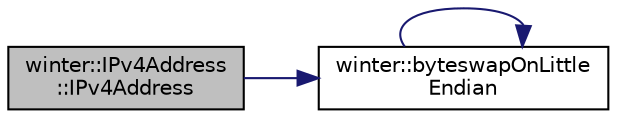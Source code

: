 digraph "winter::IPv4Address::IPv4Address"
{
 // LATEX_PDF_SIZE
  edge [fontname="Helvetica",fontsize="10",labelfontname="Helvetica",labelfontsize="10"];
  node [fontname="Helvetica",fontsize="10",shape=record];
  rankdir="LR";
  Node1 [label="winter::IPv4Address\l::IPv4Address",height=0.2,width=0.4,color="black", fillcolor="grey75", style="filled", fontcolor="black",tooltip="通过二进制地址构造IPv4Address"];
  Node1 -> Node2 [color="midnightblue",fontsize="10",style="solid",fontname="Helvetica"];
  Node2 [label="winter::byteswapOnLittle\lEndian",height=0.2,width=0.4,color="black", fillcolor="white", style="filled",URL="$endian_8h.html#ada4338146b3e622c9c5bfb31de5b8eb7",tooltip="只在小端机器上执行byteswap, 在大端机器上什么都不做"];
  Node2 -> Node2 [color="midnightblue",fontsize="10",style="solid",fontname="Helvetica"];
}
